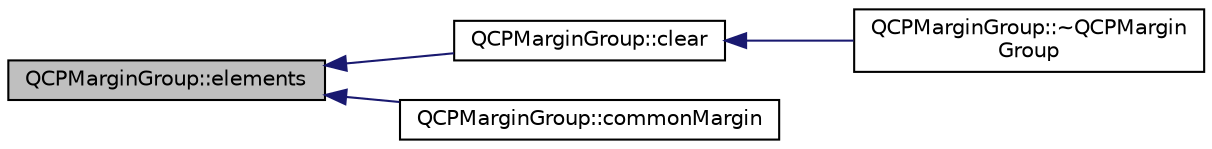 digraph "QCPMarginGroup::elements"
{
  edge [fontname="Helvetica",fontsize="10",labelfontname="Helvetica",labelfontsize="10"];
  node [fontname="Helvetica",fontsize="10",shape=record];
  rankdir="LR";
  Node1 [label="QCPMarginGroup::elements",height=0.2,width=0.4,color="black", fillcolor="grey75", style="filled", fontcolor="black"];
  Node1 -> Node2 [dir="back",color="midnightblue",fontsize="10",style="solid",fontname="Helvetica"];
  Node2 [label="QCPMarginGroup::clear",height=0.2,width=0.4,color="black", fillcolor="white", style="filled",URL="$class_q_c_p_margin_group.html#a144b67f216e4e86c3a3a309e850285fe"];
  Node2 -> Node3 [dir="back",color="midnightblue",fontsize="10",style="solid",fontname="Helvetica"];
  Node3 [label="QCPMarginGroup::~QCPMargin\lGroup",height=0.2,width=0.4,color="black", fillcolor="white", style="filled",URL="$class_q_c_p_margin_group.html#a42c62becdaac41406ca90f1c2a755e1c"];
  Node1 -> Node4 [dir="back",color="midnightblue",fontsize="10",style="solid",fontname="Helvetica"];
  Node4 [label="QCPMarginGroup::commonMargin",height=0.2,width=0.4,color="black", fillcolor="white", style="filled",URL="$class_q_c_p_margin_group.html#aeaeba9068dba2ef8be41449f0f2582f7"];
}
